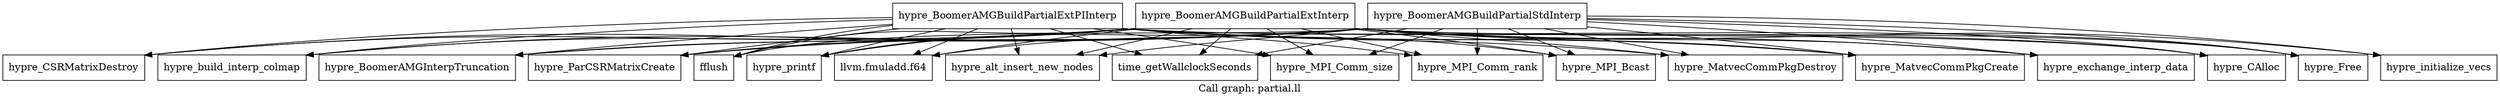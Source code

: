 digraph "Call graph: partial.ll" {
	label="Call graph: partial.ll";

	Node0x564c07d4a490 [shape=record,label="{hypre_BoomerAMGBuildPartialExtPIInterp}"];
	Node0x564c07d4a490 -> Node0x564c07cd6920;
	Node0x564c07d4a490 -> Node0x564c07c974a0;
	Node0x564c07d4a490 -> Node0x564c07c96f20;
	Node0x564c07d4a490 -> Node0x564c07c84cd0;
	Node0x564c07d4a490 -> Node0x564c07d19900;
	Node0x564c07d4a490 -> Node0x564c07cdbb70;
	Node0x564c07d4a490 -> Node0x564c07ce8760;
	Node0x564c07d4a490 -> Node0x564c07ce4c40;
	Node0x564c07d4a490 -> Node0x564c07ced0a0;
	Node0x564c07d4a490 -> Node0x564c07c78b40;
	Node0x564c07d4a490 -> Node0x564c07d0c5a0;
	Node0x564c07d4a490 -> Node0x564c07d156d0;
	Node0x564c07d4a490 -> Node0x564c07cac940;
	Node0x564c07d4a490 -> Node0x564c07cea800;
	Node0x564c07d4a490 -> Node0x564c07cdfc10;
	Node0x564c07d4a490 -> Node0x564c07cf0b50;
	Node0x564c07d4a490 -> Node0x564c07cf37f0;
	Node0x564c07cd6920 [shape=record,label="{time_getWallclockSeconds}"];
	Node0x564c07c974a0 [shape=record,label="{hypre_MPI_Comm_size}"];
	Node0x564c07c96f20 [shape=record,label="{hypre_MPI_Comm_rank}"];
	Node0x564c07c84cd0 [shape=record,label="{hypre_MPI_Bcast}"];
	Node0x564c07cdbb70 [shape=record,label="{hypre_MatvecCommPkgCreate}"];
	Node0x564c07ce4c40 [shape=record,label="{hypre_CAlloc}"];
	Node0x564c07cdfc10 [shape=record,label="{hypre_printf}"];
	Node0x564c07ce8760 [shape=record,label="{hypre_exchange_interp_data}"];
	Node0x564c07cea800 [shape=record,label="{fflush}"];
	Node0x564c07cf37f0 [shape=record,label="{hypre_alt_insert_new_nodes}"];
	Node0x564c07cf0b50 [shape=record,label="{llvm.fmuladd.f64}"];
	Node0x564c07ced0a0 [shape=record,label="{hypre_Free}"];
	Node0x564c07cac940 [shape=record,label="{hypre_ParCSRMatrixCreate}"];
	Node0x564c07d156d0 [shape=record,label="{hypre_BoomerAMGInterpTruncation}"];
	Node0x564c07d0c5a0 [shape=record,label="{hypre_build_interp_colmap}"];
	Node0x564c07c78b40 [shape=record,label="{hypre_CSRMatrixDestroy}"];
	Node0x564c07d19900 [shape=record,label="{hypre_MatvecCommPkgDestroy}"];
	Node0x564c07d2a7b0 [shape=record,label="{hypre_BoomerAMGBuildPartialStdInterp}"];
	Node0x564c07d2a7b0 -> Node0x564c07cd6920;
	Node0x564c07d2a7b0 -> Node0x564c07c974a0;
	Node0x564c07d2a7b0 -> Node0x564c07c96f20;
	Node0x564c07d2a7b0 -> Node0x564c07c84cd0;
	Node0x564c07d2a7b0 -> Node0x564c07d19900;
	Node0x564c07d2a7b0 -> Node0x564c07cdbb70;
	Node0x564c07d2a7b0 -> Node0x564c07ce8760;
	Node0x564c07d2a7b0 -> Node0x564c07ce4c40;
	Node0x564c07d2a7b0 -> Node0x564c07ced0a0;
	Node0x564c07d2a7b0 -> Node0x564c07c78b40;
	Node0x564c07d2a7b0 -> Node0x564c07d0c5a0;
	Node0x564c07d2a7b0 -> Node0x564c07d156d0;
	Node0x564c07d2a7b0 -> Node0x564c07cac940;
	Node0x564c07d2a7b0 -> Node0x564c07cea800;
	Node0x564c07d2a7b0 -> Node0x564c07cdfc10;
	Node0x564c07d2a7b0 -> Node0x564c07d2a1e0;
	Node0x564c07d2a7b0 -> Node0x564c07cf0b50;
	Node0x564c07d2a7b0 -> Node0x564c07cf37f0;
	Node0x564c07d2a1e0 [shape=record,label="{hypre_initialize_vecs}"];
	Node0x564c07d1c4b0 [shape=record,label="{hypre_BoomerAMGBuildPartialExtInterp}"];
	Node0x564c07d1c4b0 -> Node0x564c07cd6920;
	Node0x564c07d1c4b0 -> Node0x564c07c974a0;
	Node0x564c07d1c4b0 -> Node0x564c07c96f20;
	Node0x564c07d1c4b0 -> Node0x564c07c84cd0;
	Node0x564c07d1c4b0 -> Node0x564c07d19900;
	Node0x564c07d1c4b0 -> Node0x564c07cdbb70;
	Node0x564c07d1c4b0 -> Node0x564c07ce8760;
	Node0x564c07d1c4b0 -> Node0x564c07ce4c40;
	Node0x564c07d1c4b0 -> Node0x564c07ced0a0;
	Node0x564c07d1c4b0 -> Node0x564c07c78b40;
	Node0x564c07d1c4b0 -> Node0x564c07d0c5a0;
	Node0x564c07d1c4b0 -> Node0x564c07d156d0;
	Node0x564c07d1c4b0 -> Node0x564c07cac940;
	Node0x564c07d1c4b0 -> Node0x564c07cea800;
	Node0x564c07d1c4b0 -> Node0x564c07cdfc10;
	Node0x564c07d1c4b0 -> Node0x564c07d2a1e0;
	Node0x564c07d1c4b0 -> Node0x564c07cf0b50;
	Node0x564c07d1c4b0 -> Node0x564c07cf37f0;
}
